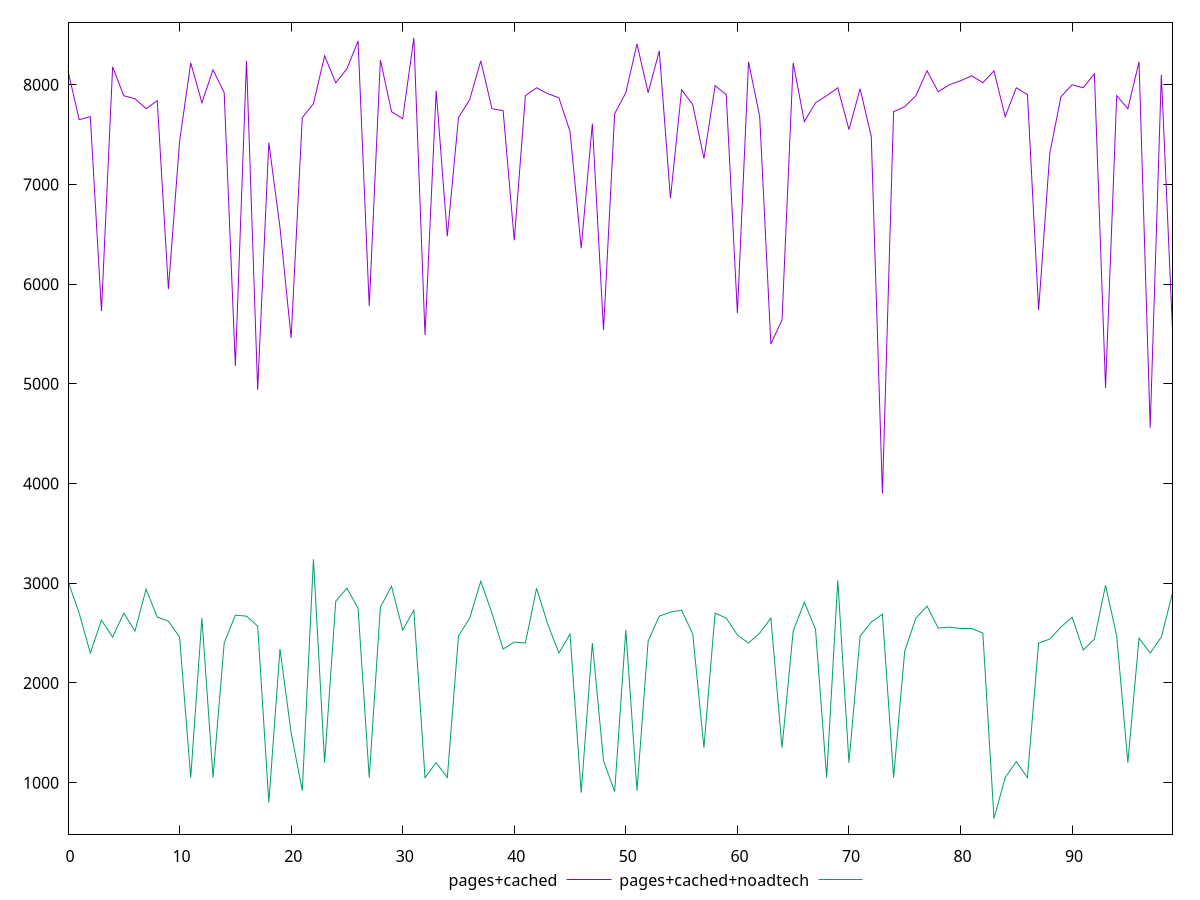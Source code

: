 reset

$pagesCached <<EOF
0 8140
1 7650
2 7680
3 5730
4 8180
5 7890
6 7860
7 7760
8 7840
9 5950
10 7430
11 8220
12 7820
13 8150
14 7920
15 5180
16 8240
17 4940
18 7420
19 6570
20 5460
21 7670
22 7810
23 8290
24 8020
25 8160
26 8440
27 5780
28 8250
29 7730
30 7660
31 8470
32 5490
33 7940
34 6480
35 7670
36 7850
37 8240
38 7760
39 7740
40 6440
41 7890
42 7970
43 7910
44 7870
45 7530
46 6360
47 7610
48 5540
49 7710
50 7920
51 8410
52 7920
53 8340
54 6860
55 7950
56 7800
57 7260
58 7990
59 7900
60 5710
61 8230
62 7680
63 5400
64 5640
65 8220
66 7630
67 7820
68 7890
69 7970
70 7550
71 7960
72 7480
73 3900
74 7730
75 7780
76 7890
77 8140
78 7930
79 8000
80 8040
81 8090
82 8020
83 8140
84 7680
85 7970
86 7900
87 5740
88 7310
89 7880
90 8000
91 7970
92 8110
93 4960
94 7890
95 7760
96 8230
97 4560
98 8100
99 5540
EOF

$pagesCachedNoadtech <<EOF
0 3020
1 2700
2 2300
3 2630
4 2460
5 2700
6 2520
7 2940
8 2660
9 2620
10 2460
11 1050
12 2650
13 1050
14 2400
15 2680
16 2670
17 2570
18 800
19 2340
20 1500
21 920
22 3240
23 1200
24 2820
25 2950
26 2750
27 1050
28 2760
29 2970
30 2530
31 2730
32 1050
33 1200
34 1050
35 2470
36 2650
37 3020
38 2700
39 2340
40 2410
41 2400
42 2950
43 2590
44 2300
45 2490
46 900
47 2400
48 1220
49 910
50 2530
51 920
52 2420
53 2670
54 2710
55 2730
56 2490
57 1350
58 2700
59 2650
60 2480
61 2400
62 2500
63 2650
64 1350
65 2520
66 2810
67 2540
68 1050
69 3030
70 1200
71 2470
72 2610
73 2690
74 1050
75 2320
76 2650
77 2770
78 2550
79 2560
80 2550
81 2550
82 2500
83 640
84 1050
85 1210
86 1050
87 2400
88 2440
89 2560
90 2660
91 2330
92 2440
93 2980
94 2470
95 1200
96 2450
97 2300
98 2460
99 2900
EOF

set key outside below
set xrange [0:99]
set yrange [483.4:8626.6]
set trange [483.4:8626.6]
set terminal svg size 640, 520 enhanced background rgb 'white'
set output "report_00015_2021-02-09T16-11-33.973Z/uses-text-compression/comparison/line/1_vs_2.svg"

plot $pagesCached title "pages+cached" with line, \
     $pagesCachedNoadtech title "pages+cached+noadtech" with line

reset
